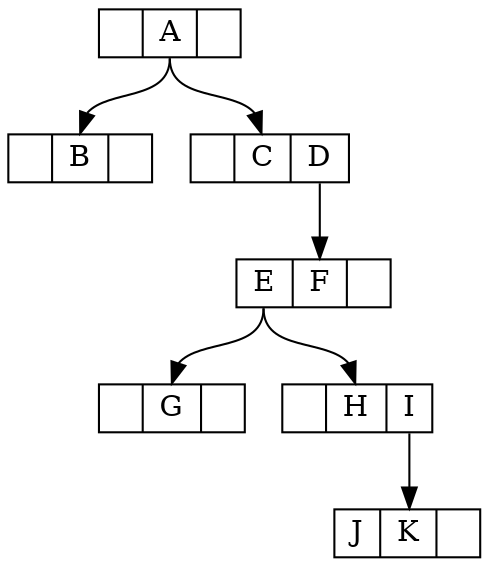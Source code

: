  digraph dg {
        node[shape=record, height=.3]
        node0[label="<f0> |<f1> A|<f2> "];
        node1[label="<f0> |<f1> B|<f2> "];
        node2[label="<f0> |<f1> C|<f2> D"];
        node3[label="<f0> E|<f1> F|<f2> "];
        node4[label="<f0> |<f1> G|<f2> "];
        node5[label="<f0> |<f1> H|<f2> I"];
        node6[label="<f0> J|<f1> K|<f2> "];
        
        "node0":f1 -> "node1":f1;
        "node0":f1 -> "node2":f1;
        "node2":f2 -> "node3":f1;
        "node3":f0 -> "node4":f1;
        "node3":f0 -> "node5":f1;
        "node5":f2 -> "node6":f1;
    }